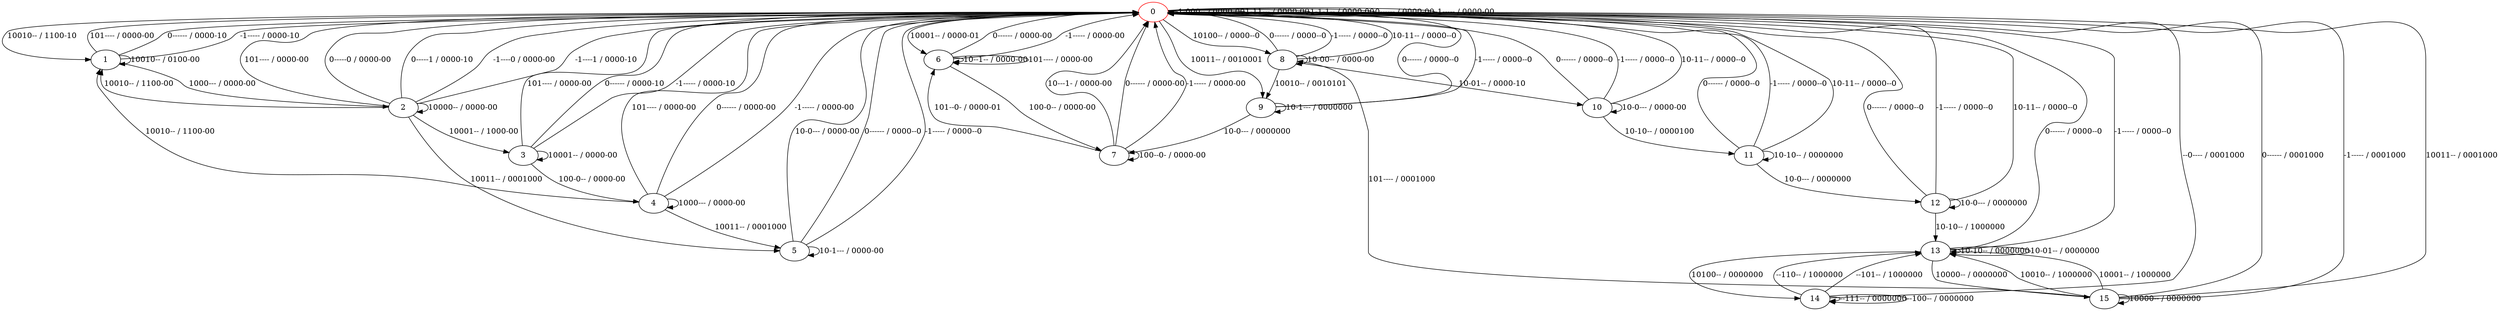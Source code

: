 digraph g {
0 [color="red"]
1
2
3
4
5
6
7
8
9
10
11
12
13
14
15
0 -> 0 [label="1-000-- / 0000-00"]
0 -> 0 [label="1-11--- / 0000-00"]
0 -> 0 [label="1-1-1-- / 0000-00"]
0 -> 1 [label="10010-- / 1100-10"]
0 -> 9 [label="10011-- / 0010001"]
0 -> 6 [label="10001-- / 0000-01"]
0 -> 8 [label="10100-- / 0000--0"]
0 -> 0 [label="0------ / 0000-00"]
0 -> 0 [label="-1----- / 0000-00"]
1 -> 0 [label="101---- / 0000-00"]
1 -> 1 [label="10010-- / 0100-00"]
1 -> 2 [label="1000--- / 0000-00"]
1 -> 0 [label="0------ / 0000-10"]
1 -> 0 [label="-1----- / 0000-10"]
2 -> 1 [label="10010-- / 1100-00"]
2 -> 5 [label="10011-- / 0001000"]
2 -> 2 [label="10000-- / 0000-00"]
2 -> 3 [label="10001-- / 1000-00"]
2 -> 0 [label="101---- / 0000-00"]
2 -> 0 [label="0-----0 / 0000-00"]
2 -> 0 [label="0-----1 / 0000-10"]
2 -> 0 [label="-1----0 / 0000-00"]
2 -> 0 [label="-1----1 / 0000-10"]
3 -> 3 [label="10001-- / 0000-00"]
3 -> 4 [label="100-0-- / 0000-00"]
3 -> 0 [label="101---- / 0000-00"]
3 -> 0 [label="0------ / 0000-10"]
3 -> 0 [label="-1----- / 0000-10"]
4 -> 0 [label="101---- / 0000-00"]
4 -> 1 [label="10010-- / 1100-00"]
4 -> 4 [label="1000--- / 0000-00"]
4 -> 5 [label="10011-- / 0001000"]
4 -> 0 [label="0------ / 0000-00"]
4 -> 0 [label="-1----- / 0000-00"]
5 -> 5 [label="10-1--- / 0000-00"]
5 -> 0 [label="10-0--- / 0000-00"]
5 -> 0 [label="0------ / 0000--0"]
5 -> 0 [label="-1----- / 0000--0"]
6 -> 6 [label="10--1-- / 0000-00"]
6 -> 6 [label="101---- / 0000-00"]
6 -> 7 [label="100-0-- / 0000-00"]
6 -> 0 [label="0------ / 0000-00"]
6 -> 0 [label="-1----- / 0000-00"]
7 -> 7 [label="100--0- / 0000-00"]
7 -> 6 [label="101--0- / 0000-01"]
7 -> 0 [label="10---1- / 0000-00"]
7 -> 0 [label="0------ / 0000-00"]
7 -> 0 [label="-1----- / 0000-00"]
8 -> 8 [label="10-00-- / 0000-00"]
8 -> 9 [label="10010-- / 0010101"]
8 -> 10 [label="10-01-- / 0000-10"]
8 -> 0 [label="0------ / 0000--0"]
8 -> 0 [label="-1----- / 0000--0"]
8 -> 0 [label="10-11-- / 0000--0"]
9 -> 9 [label="10-1--- / 0000000"]
9 -> 7 [label="10-0--- / 0000000"]
9 -> 0 [label="0------ / 0000--0"]
9 -> 0 [label="-1----- / 0000--0"]
10 -> 10 [label="10-0--- / 0000-00"]
10 -> 11 [label="10-10-- / 0000100"]
10 -> 0 [label="0------ / 0000--0"]
10 -> 0 [label="-1----- / 0000--0"]
10 -> 0 [label="10-11-- / 0000--0"]
11 -> 11 [label="10-10-- / 0000000"]
11 -> 12 [label="10-0--- / 0000000"]
11 -> 0 [label="0------ / 0000--0"]
11 -> 0 [label="-1----- / 0000--0"]
11 -> 0 [label="10-11-- / 0000--0"]
12 -> 12 [label="10-0--- / 0000000"]
12 -> 13 [label="10-10-- / 1000000"]
12 -> 0 [label="0------ / 0000--0"]
12 -> 0 [label="-1----- / 0000--0"]
12 -> 0 [label="10-11-- / 0000--0"]
13 -> 13 [label="10-10-- / 0000000"]
13 -> 13 [label="10-01-- / 0000000"]
13 -> 14 [label="10100-- / 0000000"]
13 -> 15 [label="10000-- / 0000000"]
13 -> 0 [label="0------ / 0000--0"]
13 -> 0 [label="-1----- / 0000--0"]
14 -> 14 [label="--111-- / 0000000"]
14 -> 14 [label="--100-- / 0000000"]
14 -> 13 [label="--110-- / 1000000"]
14 -> 13 [label="--101-- / 1000000"]
14 -> 0 [label="--0---- / 0001000"]
15 -> 15 [label="10000-- / 0000000"]
15 -> 13 [label="10010-- / 1000000"]
15 -> 13 [label="10001-- / 1000000"]
15 -> 8 [label="101---- / 0001000"]
15 -> 0 [label="0------ / 0001000"]
15 -> 0 [label="-1----- / 0001000"]
15 -> 0 [label="10011-- / 0001000"]
}